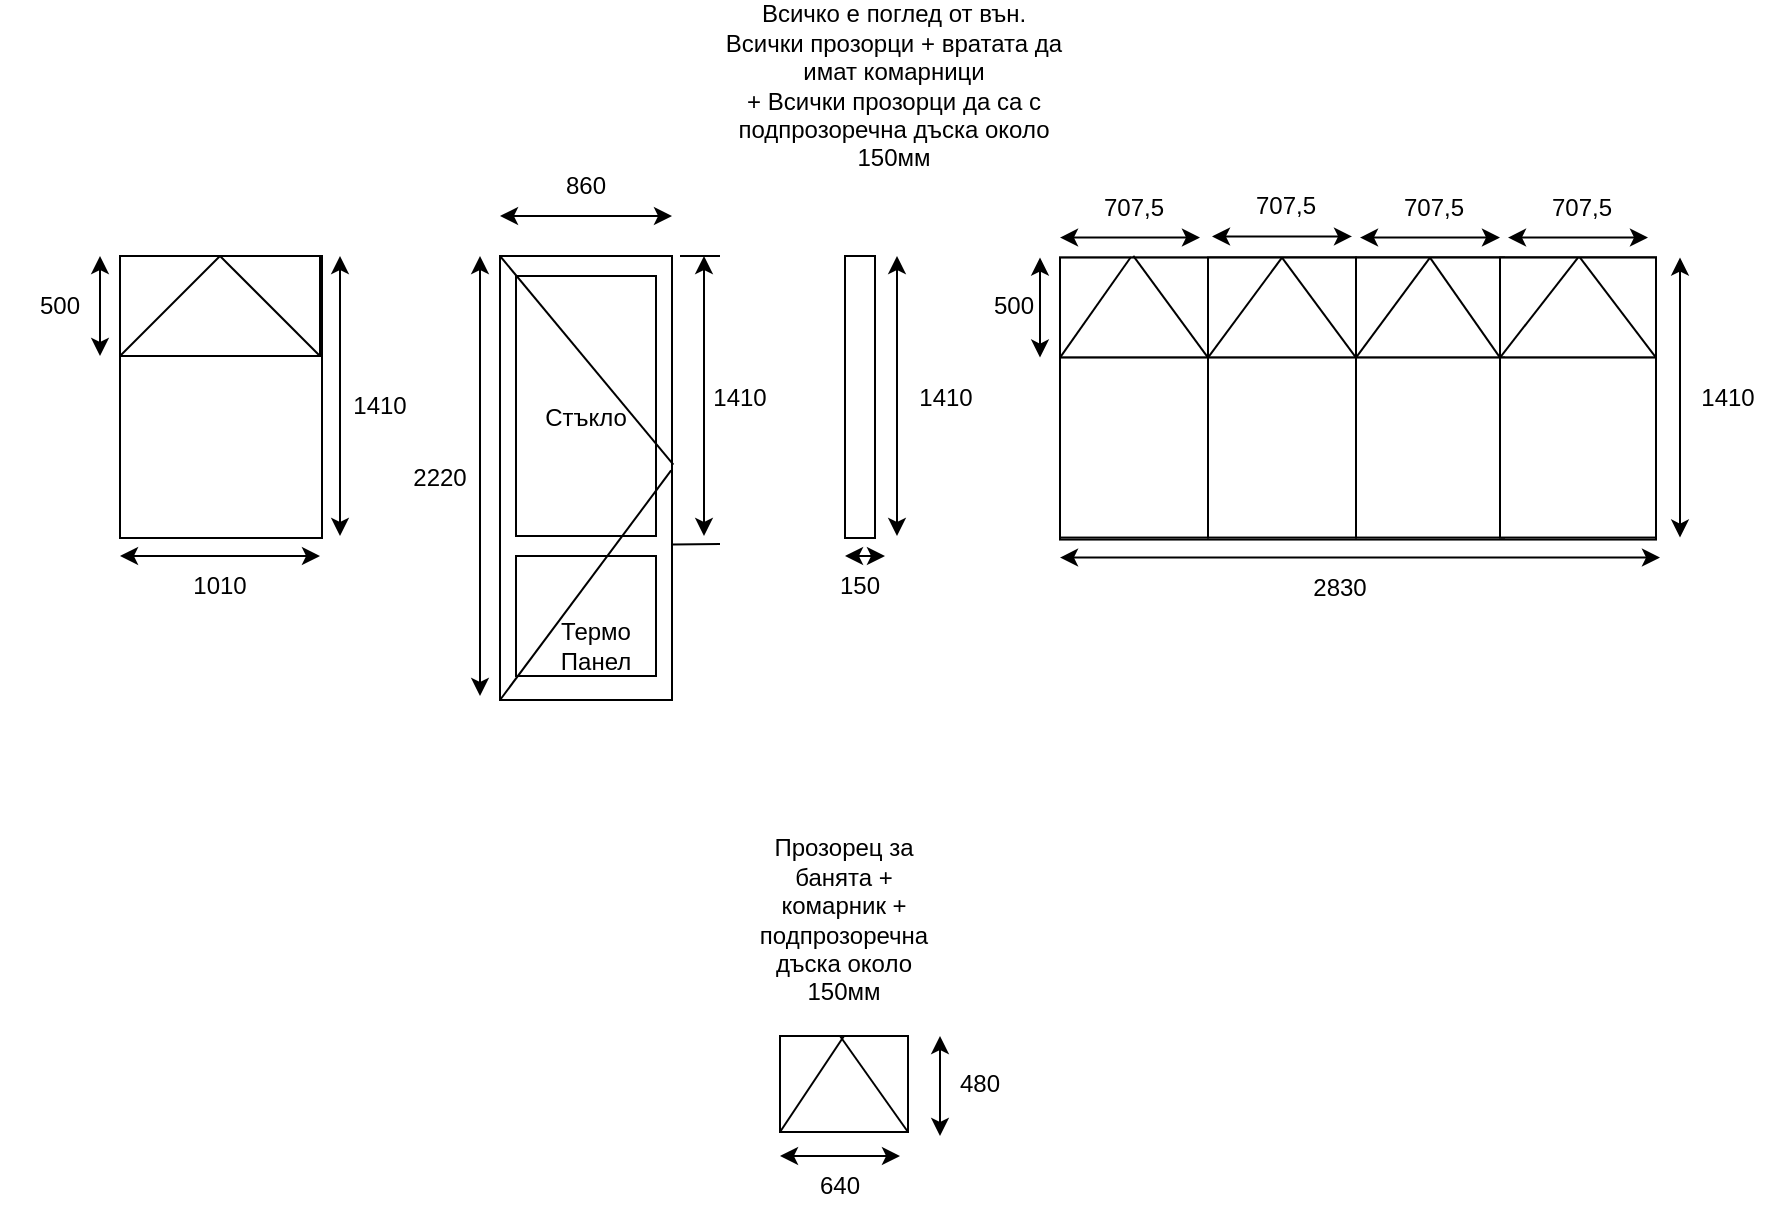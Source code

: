 <mxfile version="20.1.1" type="github">
  <diagram id="nluwgLtHfnF5OLK70mVk" name="Page-1">
    <mxGraphModel dx="2249" dy="724" grid="0" gridSize="10" guides="1" tooltips="1" connect="1" arrows="1" fold="1" page="1" pageScale="1" pageWidth="827" pageHeight="1169" math="0" shadow="0">
      <root>
        <mxCell id="0" />
        <mxCell id="1" parent="0" />
        <mxCell id="VYImFsQxX-Nx6_6avg-A-2" value="" style="rounded=0;whiteSpace=wrap;html=1;" vertex="1" parent="1">
          <mxGeometry x="520" y="160.78" width="298" height="141" as="geometry" />
        </mxCell>
        <mxCell id="VYImFsQxX-Nx6_6avg-A-3" value="" style="rounded=0;whiteSpace=wrap;html=1;" vertex="1" parent="1">
          <mxGeometry x="520" y="160.78" width="298" height="50" as="geometry" />
        </mxCell>
        <mxCell id="VYImFsQxX-Nx6_6avg-A-4" value="" style="rounded=0;whiteSpace=wrap;html=1;" vertex="1" parent="1">
          <mxGeometry x="668" y="160.78" width="74" height="50" as="geometry" />
        </mxCell>
        <mxCell id="VYImFsQxX-Nx6_6avg-A-9" value="" style="rounded=0;whiteSpace=wrap;html=1;" vertex="1" parent="1">
          <mxGeometry x="594" y="160.78" width="74" height="50" as="geometry" />
        </mxCell>
        <mxCell id="VYImFsQxX-Nx6_6avg-A-11" value="" style="rounded=0;whiteSpace=wrap;html=1;" vertex="1" parent="1">
          <mxGeometry x="740" y="160.78" width="78" height="50" as="geometry" />
        </mxCell>
        <mxCell id="VYImFsQxX-Nx6_6avg-A-12" value="" style="endArrow=none;html=1;rounded=0;exitX=0;exitY=1;exitDx=0;exitDy=0;entryX=0.119;entryY=-0.006;entryDx=0;entryDy=0;entryPerimeter=0;" edge="1" parent="1" source="VYImFsQxX-Nx6_6avg-A-3" target="VYImFsQxX-Nx6_6avg-A-3">
          <mxGeometry width="50" height="50" relative="1" as="geometry">
            <mxPoint x="480" y="280.78" as="sourcePoint" />
            <mxPoint x="460" y="160.78" as="targetPoint" />
          </mxGeometry>
        </mxCell>
        <mxCell id="VYImFsQxX-Nx6_6avg-A-14" value="" style="endArrow=none;html=1;rounded=0;entryX=0.5;entryY=0;entryDx=0;entryDy=0;exitX=0;exitY=1;exitDx=0;exitDy=0;" edge="1" parent="1" source="VYImFsQxX-Nx6_6avg-A-9" target="VYImFsQxX-Nx6_6avg-A-9">
          <mxGeometry width="50" height="50" relative="1" as="geometry">
            <mxPoint x="530" y="220.78" as="sourcePoint" />
            <mxPoint x="569.634" y="169.93" as="targetPoint" />
          </mxGeometry>
        </mxCell>
        <mxCell id="VYImFsQxX-Nx6_6avg-A-15" value="" style="endArrow=none;html=1;rounded=0;entryX=0.5;entryY=0;entryDx=0;entryDy=0;exitX=1;exitY=1;exitDx=0;exitDy=0;" edge="1" parent="1" source="VYImFsQxX-Nx6_6avg-A-9" target="VYImFsQxX-Nx6_6avg-A-4">
          <mxGeometry width="50" height="50" relative="1" as="geometry">
            <mxPoint x="604" y="220.78" as="sourcePoint" />
            <mxPoint x="641" y="170.78" as="targetPoint" />
          </mxGeometry>
        </mxCell>
        <mxCell id="VYImFsQxX-Nx6_6avg-A-16" value="" style="endArrow=none;html=1;rounded=0;entryX=0.5;entryY=0;entryDx=0;entryDy=0;exitX=0;exitY=1;exitDx=0;exitDy=0;" edge="1" parent="1" source="VYImFsQxX-Nx6_6avg-A-11" target="VYImFsQxX-Nx6_6avg-A-11">
          <mxGeometry width="50" height="50" relative="1" as="geometry">
            <mxPoint x="614" y="230.78" as="sourcePoint" />
            <mxPoint x="651" y="180.78" as="targetPoint" />
          </mxGeometry>
        </mxCell>
        <mxCell id="VYImFsQxX-Nx6_6avg-A-17" value="" style="endArrow=none;html=1;rounded=0;entryX=0.123;entryY=-0.017;entryDx=0;entryDy=0;exitX=0;exitY=1;exitDx=0;exitDy=0;entryPerimeter=0;" edge="1" parent="1" source="VYImFsQxX-Nx6_6avg-A-9" target="VYImFsQxX-Nx6_6avg-A-3">
          <mxGeometry width="50" height="50" relative="1" as="geometry">
            <mxPoint x="624" y="240.78" as="sourcePoint" />
            <mxPoint x="661" y="190.78" as="targetPoint" />
          </mxGeometry>
        </mxCell>
        <mxCell id="VYImFsQxX-Nx6_6avg-A-18" value="" style="endArrow=none;html=1;rounded=0;entryX=0.5;entryY=0;entryDx=0;entryDy=0;exitX=1;exitY=1;exitDx=0;exitDy=0;" edge="1" parent="1" source="VYImFsQxX-Nx6_6avg-A-9" target="VYImFsQxX-Nx6_6avg-A-9">
          <mxGeometry width="50" height="50" relative="1" as="geometry">
            <mxPoint x="634" y="250.78" as="sourcePoint" />
            <mxPoint x="671" y="200.78" as="targetPoint" />
          </mxGeometry>
        </mxCell>
        <mxCell id="VYImFsQxX-Nx6_6avg-A-19" value="" style="endArrow=none;html=1;rounded=0;entryX=0.5;entryY=0;entryDx=0;entryDy=0;exitX=0;exitY=1;exitDx=0;exitDy=0;" edge="1" parent="1" source="VYImFsQxX-Nx6_6avg-A-11" target="VYImFsQxX-Nx6_6avg-A-4">
          <mxGeometry width="50" height="50" relative="1" as="geometry">
            <mxPoint x="644" y="260.78" as="sourcePoint" />
            <mxPoint x="681" y="210.78" as="targetPoint" />
          </mxGeometry>
        </mxCell>
        <mxCell id="VYImFsQxX-Nx6_6avg-A-20" value="" style="endArrow=none;html=1;rounded=0;exitX=1;exitY=1;exitDx=0;exitDy=0;" edge="1" parent="1" source="VYImFsQxX-Nx6_6avg-A-11">
          <mxGeometry width="50" height="50" relative="1" as="geometry">
            <mxPoint x="654" y="270.78" as="sourcePoint" />
            <mxPoint x="780" y="160.78" as="targetPoint" />
          </mxGeometry>
        </mxCell>
        <mxCell id="VYImFsQxX-Nx6_6avg-A-22" value="2830" style="text;html=1;strokeColor=none;fillColor=none;align=center;verticalAlign=middle;whiteSpace=wrap;rounded=0;" vertex="1" parent="1">
          <mxGeometry x="630" y="310.78" width="60" height="30" as="geometry" />
        </mxCell>
        <mxCell id="VYImFsQxX-Nx6_6avg-A-23" value="" style="endArrow=classic;startArrow=classic;html=1;rounded=0;" edge="1" parent="1">
          <mxGeometry width="50" height="50" relative="1" as="geometry">
            <mxPoint x="520" y="310.78" as="sourcePoint" />
            <mxPoint x="820" y="310.78" as="targetPoint" />
          </mxGeometry>
        </mxCell>
        <mxCell id="VYImFsQxX-Nx6_6avg-A-24" value="" style="rounded=0;whiteSpace=wrap;html=1;" vertex="1" parent="1">
          <mxGeometry x="520" y="210.78" width="74" height="90" as="geometry" />
        </mxCell>
        <mxCell id="VYImFsQxX-Nx6_6avg-A-25" value="" style="rounded=0;whiteSpace=wrap;html=1;" vertex="1" parent="1">
          <mxGeometry x="594" y="210.78" width="74" height="90" as="geometry" />
        </mxCell>
        <mxCell id="VYImFsQxX-Nx6_6avg-A-26" value="" style="rounded=0;whiteSpace=wrap;html=1;" vertex="1" parent="1">
          <mxGeometry x="668" y="210.78" width="74" height="90" as="geometry" />
        </mxCell>
        <mxCell id="VYImFsQxX-Nx6_6avg-A-27" value="" style="rounded=0;whiteSpace=wrap;html=1;" vertex="1" parent="1">
          <mxGeometry x="740" y="210.78" width="78" height="90" as="geometry" />
        </mxCell>
        <mxCell id="VYImFsQxX-Nx6_6avg-A-28" value="" style="endArrow=classic;startArrow=classic;html=1;rounded=0;" edge="1" parent="1">
          <mxGeometry width="50" height="50" relative="1" as="geometry">
            <mxPoint x="520" y="150.78" as="sourcePoint" />
            <mxPoint x="590" y="150.78" as="targetPoint" />
          </mxGeometry>
        </mxCell>
        <mxCell id="VYImFsQxX-Nx6_6avg-A-29" value="707,5" style="text;html=1;strokeColor=none;fillColor=none;align=center;verticalAlign=middle;whiteSpace=wrap;rounded=0;" vertex="1" parent="1">
          <mxGeometry x="527" y="120.78" width="60" height="30" as="geometry" />
        </mxCell>
        <mxCell id="VYImFsQxX-Nx6_6avg-A-30" value="" style="endArrow=classic;startArrow=classic;html=1;rounded=0;" edge="1" parent="1">
          <mxGeometry width="50" height="50" relative="1" as="geometry">
            <mxPoint x="596" y="150.21" as="sourcePoint" />
            <mxPoint x="666" y="150.21" as="targetPoint" />
          </mxGeometry>
        </mxCell>
        <mxCell id="VYImFsQxX-Nx6_6avg-A-31" value="707,5" style="text;html=1;strokeColor=none;fillColor=none;align=center;verticalAlign=middle;whiteSpace=wrap;rounded=0;" vertex="1" parent="1">
          <mxGeometry x="603" y="120.21" width="60" height="30" as="geometry" />
        </mxCell>
        <mxCell id="VYImFsQxX-Nx6_6avg-A-32" value="" style="endArrow=classic;startArrow=classic;html=1;rounded=0;" edge="1" parent="1">
          <mxGeometry width="50" height="50" relative="1" as="geometry">
            <mxPoint x="670" y="150.78" as="sourcePoint" />
            <mxPoint x="740" y="150.78" as="targetPoint" />
          </mxGeometry>
        </mxCell>
        <mxCell id="VYImFsQxX-Nx6_6avg-A-33" value="707,5" style="text;html=1;strokeColor=none;fillColor=none;align=center;verticalAlign=middle;whiteSpace=wrap;rounded=0;" vertex="1" parent="1">
          <mxGeometry x="677" y="120.78" width="60" height="30" as="geometry" />
        </mxCell>
        <mxCell id="VYImFsQxX-Nx6_6avg-A-36" value="" style="endArrow=classic;startArrow=classic;html=1;rounded=0;" edge="1" parent="1">
          <mxGeometry width="50" height="50" relative="1" as="geometry">
            <mxPoint x="744" y="150.78" as="sourcePoint" />
            <mxPoint x="814" y="150.78" as="targetPoint" />
          </mxGeometry>
        </mxCell>
        <mxCell id="VYImFsQxX-Nx6_6avg-A-37" value="&lt;div&gt;707,5&lt;/div&gt;" style="text;html=1;strokeColor=none;fillColor=none;align=center;verticalAlign=middle;whiteSpace=wrap;rounded=0;" vertex="1" parent="1">
          <mxGeometry x="751" y="120.78" width="60" height="30" as="geometry" />
        </mxCell>
        <mxCell id="VYImFsQxX-Nx6_6avg-A-38" value="" style="endArrow=classic;startArrow=classic;html=1;rounded=0;" edge="1" parent="1">
          <mxGeometry width="50" height="50" relative="1" as="geometry">
            <mxPoint x="830" y="300.78" as="sourcePoint" />
            <mxPoint x="830" y="160.78" as="targetPoint" />
          </mxGeometry>
        </mxCell>
        <mxCell id="VYImFsQxX-Nx6_6avg-A-39" value="1410" style="text;html=1;strokeColor=none;fillColor=none;align=center;verticalAlign=middle;whiteSpace=wrap;rounded=0;" vertex="1" parent="1">
          <mxGeometry x="824" y="216.28" width="60" height="30" as="geometry" />
        </mxCell>
        <mxCell id="VYImFsQxX-Nx6_6avg-A-40" value="&lt;div&gt;Всичко е поглед от вън.&lt;/div&gt;&lt;div&gt;Всички прозорци + вратата да имат комарници&lt;/div&gt;&lt;div&gt;+ Всички прозорци да са с подпрозоречна дъска около 150мм&lt;br&gt;&lt;/div&gt;" style="text;html=1;strokeColor=none;fillColor=none;align=center;verticalAlign=middle;whiteSpace=wrap;rounded=0;" vertex="1" parent="1">
          <mxGeometry x="347" y="60" width="180" height="30" as="geometry" />
        </mxCell>
        <mxCell id="VYImFsQxX-Nx6_6avg-A-41" value="" style="rounded=0;whiteSpace=wrap;html=1;" vertex="1" parent="1">
          <mxGeometry x="240" y="160" width="86" height="222" as="geometry" />
        </mxCell>
        <mxCell id="VYImFsQxX-Nx6_6avg-A-47" value="" style="rounded=0;whiteSpace=wrap;html=1;" vertex="1" parent="1">
          <mxGeometry x="248" y="170" width="70" height="130" as="geometry" />
        </mxCell>
        <mxCell id="VYImFsQxX-Nx6_6avg-A-48" value="" style="rounded=0;whiteSpace=wrap;html=1;" vertex="1" parent="1">
          <mxGeometry x="248" y="310" width="70" height="60" as="geometry" />
        </mxCell>
        <mxCell id="VYImFsQxX-Nx6_6avg-A-49" value="" style="endArrow=classic;startArrow=classic;html=1;rounded=0;" edge="1" parent="1">
          <mxGeometry width="50" height="50" relative="1" as="geometry">
            <mxPoint x="240" y="140" as="sourcePoint" />
            <mxPoint x="326" y="140" as="targetPoint" />
          </mxGeometry>
        </mxCell>
        <mxCell id="VYImFsQxX-Nx6_6avg-A-50" value="860" style="text;html=1;strokeColor=none;fillColor=none;align=center;verticalAlign=middle;whiteSpace=wrap;rounded=0;" vertex="1" parent="1">
          <mxGeometry x="253" y="110" width="60" height="30" as="geometry" />
        </mxCell>
        <mxCell id="VYImFsQxX-Nx6_6avg-A-51" value="" style="endArrow=classic;startArrow=classic;html=1;rounded=0;" edge="1" parent="1">
          <mxGeometry width="50" height="50" relative="1" as="geometry">
            <mxPoint x="230" y="380" as="sourcePoint" />
            <mxPoint x="230" y="160" as="targetPoint" />
          </mxGeometry>
        </mxCell>
        <mxCell id="VYImFsQxX-Nx6_6avg-A-52" value="2220" style="text;html=1;strokeColor=none;fillColor=none;align=center;verticalAlign=middle;whiteSpace=wrap;rounded=0;" vertex="1" parent="1">
          <mxGeometry x="180" y="256" width="60" height="30" as="geometry" />
        </mxCell>
        <mxCell id="VYImFsQxX-Nx6_6avg-A-53" value="" style="endArrow=none;html=1;rounded=0;entryX=0.995;entryY=0.483;entryDx=0;entryDy=0;entryPerimeter=0;exitX=0;exitY=1;exitDx=0;exitDy=0;" edge="1" parent="1" source="VYImFsQxX-Nx6_6avg-A-41" target="VYImFsQxX-Nx6_6avg-A-41">
          <mxGeometry width="50" height="50" relative="1" as="geometry">
            <mxPoint x="390" y="350" as="sourcePoint" />
            <mxPoint x="440" y="300" as="targetPoint" />
          </mxGeometry>
        </mxCell>
        <mxCell id="VYImFsQxX-Nx6_6avg-A-54" value="" style="endArrow=none;html=1;rounded=0;entryX=1.008;entryY=0.47;entryDx=0;entryDy=0;entryPerimeter=0;exitX=0;exitY=0;exitDx=0;exitDy=0;" edge="1" parent="1" source="VYImFsQxX-Nx6_6avg-A-41" target="VYImFsQxX-Nx6_6avg-A-41">
          <mxGeometry width="50" height="50" relative="1" as="geometry">
            <mxPoint x="390" y="350" as="sourcePoint" />
            <mxPoint x="440" y="300" as="targetPoint" />
          </mxGeometry>
        </mxCell>
        <mxCell id="VYImFsQxX-Nx6_6avg-A-55" value="" style="rounded=0;whiteSpace=wrap;html=1;" vertex="1" parent="1">
          <mxGeometry x="50" y="160" width="101" height="141" as="geometry" />
        </mxCell>
        <mxCell id="VYImFsQxX-Nx6_6avg-A-56" value="" style="rounded=0;whiteSpace=wrap;html=1;" vertex="1" parent="1">
          <mxGeometry x="50" y="160" width="100" height="50" as="geometry" />
        </mxCell>
        <mxCell id="VYImFsQxX-Nx6_6avg-A-57" value="" style="endArrow=none;html=1;rounded=0;" edge="1" parent="1">
          <mxGeometry width="50" height="50" relative="1" as="geometry">
            <mxPoint x="50" y="210" as="sourcePoint" />
            <mxPoint x="100" y="160" as="targetPoint" />
          </mxGeometry>
        </mxCell>
        <mxCell id="VYImFsQxX-Nx6_6avg-A-58" value="" style="endArrow=none;html=1;rounded=0;exitX=1;exitY=1;exitDx=0;exitDy=0;" edge="1" parent="1" source="VYImFsQxX-Nx6_6avg-A-56">
          <mxGeometry width="50" height="50" relative="1" as="geometry">
            <mxPoint x="210" y="330" as="sourcePoint" />
            <mxPoint x="100" y="160" as="targetPoint" />
          </mxGeometry>
        </mxCell>
        <mxCell id="VYImFsQxX-Nx6_6avg-A-59" value="" style="endArrow=classic;startArrow=classic;html=1;rounded=0;" edge="1" parent="1">
          <mxGeometry width="50" height="50" relative="1" as="geometry">
            <mxPoint x="50" y="310" as="sourcePoint" />
            <mxPoint x="150" y="310" as="targetPoint" />
          </mxGeometry>
        </mxCell>
        <mxCell id="VYImFsQxX-Nx6_6avg-A-60" value="" style="endArrow=classic;startArrow=classic;html=1;rounded=0;" edge="1" parent="1">
          <mxGeometry width="50" height="50" relative="1" as="geometry">
            <mxPoint x="160" y="300" as="sourcePoint" />
            <mxPoint x="160" y="160" as="targetPoint" />
          </mxGeometry>
        </mxCell>
        <mxCell id="VYImFsQxX-Nx6_6avg-A-61" value="1410" style="text;html=1;strokeColor=none;fillColor=none;align=center;verticalAlign=middle;whiteSpace=wrap;rounded=0;" vertex="1" parent="1">
          <mxGeometry x="150" y="220" width="60" height="30" as="geometry" />
        </mxCell>
        <mxCell id="VYImFsQxX-Nx6_6avg-A-62" value="&lt;div&gt;1010&lt;/div&gt;" style="text;html=1;strokeColor=none;fillColor=none;align=center;verticalAlign=middle;whiteSpace=wrap;rounded=0;" vertex="1" parent="1">
          <mxGeometry x="70" y="310" width="60" height="30" as="geometry" />
        </mxCell>
        <mxCell id="VYImFsQxX-Nx6_6avg-A-63" value="" style="endArrow=classic;startArrow=classic;html=1;rounded=0;" edge="1" parent="1">
          <mxGeometry width="50" height="50" relative="1" as="geometry">
            <mxPoint x="510" y="210.78" as="sourcePoint" />
            <mxPoint x="510" y="160.78" as="targetPoint" />
          </mxGeometry>
        </mxCell>
        <mxCell id="VYImFsQxX-Nx6_6avg-A-64" value="&lt;div&gt;500&lt;/div&gt;" style="text;html=1;strokeColor=none;fillColor=none;align=center;verticalAlign=middle;whiteSpace=wrap;rounded=0;" vertex="1" parent="1">
          <mxGeometry x="467" y="170" width="60" height="30" as="geometry" />
        </mxCell>
        <mxCell id="VYImFsQxX-Nx6_6avg-A-66" value="" style="endArrow=classic;startArrow=classic;html=1;rounded=0;" edge="1" parent="1">
          <mxGeometry width="50" height="50" relative="1" as="geometry">
            <mxPoint x="40" y="210" as="sourcePoint" />
            <mxPoint x="40" y="160" as="targetPoint" />
          </mxGeometry>
        </mxCell>
        <mxCell id="VYImFsQxX-Nx6_6avg-A-67" value="&lt;div&gt;500&lt;/div&gt;" style="text;html=1;strokeColor=none;fillColor=none;align=center;verticalAlign=middle;whiteSpace=wrap;rounded=0;" vertex="1" parent="1">
          <mxGeometry x="-10" y="170" width="60" height="30" as="geometry" />
        </mxCell>
        <mxCell id="VYImFsQxX-Nx6_6avg-A-68" value="Стъкло" style="text;html=1;strokeColor=none;fillColor=none;align=center;verticalAlign=middle;whiteSpace=wrap;rounded=0;" vertex="1" parent="1">
          <mxGeometry x="253" y="226" width="60" height="30" as="geometry" />
        </mxCell>
        <mxCell id="VYImFsQxX-Nx6_6avg-A-69" value="Термо Панел" style="text;html=1;strokeColor=none;fillColor=none;align=center;verticalAlign=middle;whiteSpace=wrap;rounded=0;" vertex="1" parent="1">
          <mxGeometry x="258" y="340" width="60" height="30" as="geometry" />
        </mxCell>
        <mxCell id="VYImFsQxX-Nx6_6avg-A-70" value="" style="endArrow=classic;startArrow=classic;html=1;rounded=0;" edge="1" parent="1">
          <mxGeometry width="50" height="50" relative="1" as="geometry">
            <mxPoint x="342" y="300" as="sourcePoint" />
            <mxPoint x="342" y="160" as="targetPoint" />
          </mxGeometry>
        </mxCell>
        <mxCell id="VYImFsQxX-Nx6_6avg-A-71" value="1410" style="text;html=1;strokeColor=none;fillColor=none;align=center;verticalAlign=middle;whiteSpace=wrap;rounded=0;" vertex="1" parent="1">
          <mxGeometry x="330" y="215.5" width="60" height="30" as="geometry" />
        </mxCell>
        <mxCell id="VYImFsQxX-Nx6_6avg-A-72" value="" style="endArrow=none;html=1;rounded=0;exitX=1.003;exitY=0.65;exitDx=0;exitDy=0;exitPerimeter=0;" edge="1" parent="1" source="VYImFsQxX-Nx6_6avg-A-41">
          <mxGeometry width="50" height="50" relative="1" as="geometry">
            <mxPoint x="400" y="280" as="sourcePoint" />
            <mxPoint x="350" y="304" as="targetPoint" />
          </mxGeometry>
        </mxCell>
        <mxCell id="VYImFsQxX-Nx6_6avg-A-73" value="" style="endArrow=none;html=1;rounded=0;" edge="1" parent="1">
          <mxGeometry width="50" height="50" relative="1" as="geometry">
            <mxPoint x="330" y="160" as="sourcePoint" />
            <mxPoint x="350" y="160" as="targetPoint" />
          </mxGeometry>
        </mxCell>
        <mxCell id="VYImFsQxX-Nx6_6avg-A-74" value="" style="rounded=0;whiteSpace=wrap;html=1;" vertex="1" parent="1">
          <mxGeometry x="380" y="550" width="64" height="48" as="geometry" />
        </mxCell>
        <mxCell id="VYImFsQxX-Nx6_6avg-A-75" value="Прозорец за банята + комарник + подпрозоречна дъска около 150мм" style="text;html=1;strokeColor=none;fillColor=none;align=center;verticalAlign=middle;whiteSpace=wrap;rounded=0;" vertex="1" parent="1">
          <mxGeometry x="382" y="477" width="60" height="30" as="geometry" />
        </mxCell>
        <mxCell id="VYImFsQxX-Nx6_6avg-A-77" value="" style="endArrow=classic;startArrow=classic;html=1;rounded=0;" edge="1" parent="1">
          <mxGeometry width="50" height="50" relative="1" as="geometry">
            <mxPoint x="460" y="600" as="sourcePoint" />
            <mxPoint x="460" y="550" as="targetPoint" />
          </mxGeometry>
        </mxCell>
        <mxCell id="VYImFsQxX-Nx6_6avg-A-78" value="" style="endArrow=none;html=1;rounded=0;exitX=0;exitY=1;exitDx=0;exitDy=0;entryX=0.5;entryY=0;entryDx=0;entryDy=0;" edge="1" parent="1" source="VYImFsQxX-Nx6_6avg-A-74" target="VYImFsQxX-Nx6_6avg-A-74">
          <mxGeometry width="50" height="50" relative="1" as="geometry">
            <mxPoint x="680" y="460" as="sourcePoint" />
            <mxPoint x="730" y="410" as="targetPoint" />
          </mxGeometry>
        </mxCell>
        <mxCell id="VYImFsQxX-Nx6_6avg-A-79" value="" style="endArrow=none;html=1;rounded=0;exitX=1;exitY=1;exitDx=0;exitDy=0;" edge="1" parent="1" source="VYImFsQxX-Nx6_6avg-A-74">
          <mxGeometry width="50" height="50" relative="1" as="geometry">
            <mxPoint x="510" y="610" as="sourcePoint" />
            <mxPoint x="410" y="550" as="targetPoint" />
          </mxGeometry>
        </mxCell>
        <mxCell id="VYImFsQxX-Nx6_6avg-A-81" value="480" style="text;html=1;strokeColor=none;fillColor=none;align=center;verticalAlign=middle;whiteSpace=wrap;rounded=0;" vertex="1" parent="1">
          <mxGeometry x="450" y="559" width="60" height="30" as="geometry" />
        </mxCell>
        <mxCell id="VYImFsQxX-Nx6_6avg-A-82" value="" style="endArrow=classic;startArrow=classic;html=1;rounded=0;" edge="1" parent="1">
          <mxGeometry width="50" height="50" relative="1" as="geometry">
            <mxPoint x="380" y="610" as="sourcePoint" />
            <mxPoint x="440" y="610" as="targetPoint" />
          </mxGeometry>
        </mxCell>
        <mxCell id="VYImFsQxX-Nx6_6avg-A-83" value="640" style="text;html=1;strokeColor=none;fillColor=none;align=center;verticalAlign=middle;whiteSpace=wrap;rounded=0;" vertex="1" parent="1">
          <mxGeometry x="380" y="610" width="60" height="30" as="geometry" />
        </mxCell>
        <mxCell id="VYImFsQxX-Nx6_6avg-A-84" value="" style="rounded=0;whiteSpace=wrap;html=1;" vertex="1" parent="1">
          <mxGeometry x="412.5" y="160" width="15" height="141" as="geometry" />
        </mxCell>
        <mxCell id="VYImFsQxX-Nx6_6avg-A-85" value="" style="endArrow=classic;startArrow=classic;html=1;rounded=0;" edge="1" parent="1">
          <mxGeometry width="50" height="50" relative="1" as="geometry">
            <mxPoint x="438.5" y="300" as="sourcePoint" />
            <mxPoint x="438.5" y="160" as="targetPoint" />
          </mxGeometry>
        </mxCell>
        <mxCell id="VYImFsQxX-Nx6_6avg-A-86" value="1410" style="text;html=1;strokeColor=none;fillColor=none;align=center;verticalAlign=middle;whiteSpace=wrap;rounded=0;" vertex="1" parent="1">
          <mxGeometry x="432.5" y="215.5" width="60" height="30" as="geometry" />
        </mxCell>
        <mxCell id="VYImFsQxX-Nx6_6avg-A-88" value="150" style="text;html=1;strokeColor=none;fillColor=none;align=center;verticalAlign=middle;whiteSpace=wrap;rounded=0;" vertex="1" parent="1">
          <mxGeometry x="390" y="310" width="60" height="30" as="geometry" />
        </mxCell>
        <mxCell id="VYImFsQxX-Nx6_6avg-A-89" value="" style="endArrow=classic;startArrow=classic;html=1;rounded=0;" edge="1" parent="1">
          <mxGeometry width="50" height="50" relative="1" as="geometry">
            <mxPoint x="412.5" y="310" as="sourcePoint" />
            <mxPoint x="432.5" y="310" as="targetPoint" />
          </mxGeometry>
        </mxCell>
      </root>
    </mxGraphModel>
  </diagram>
</mxfile>
